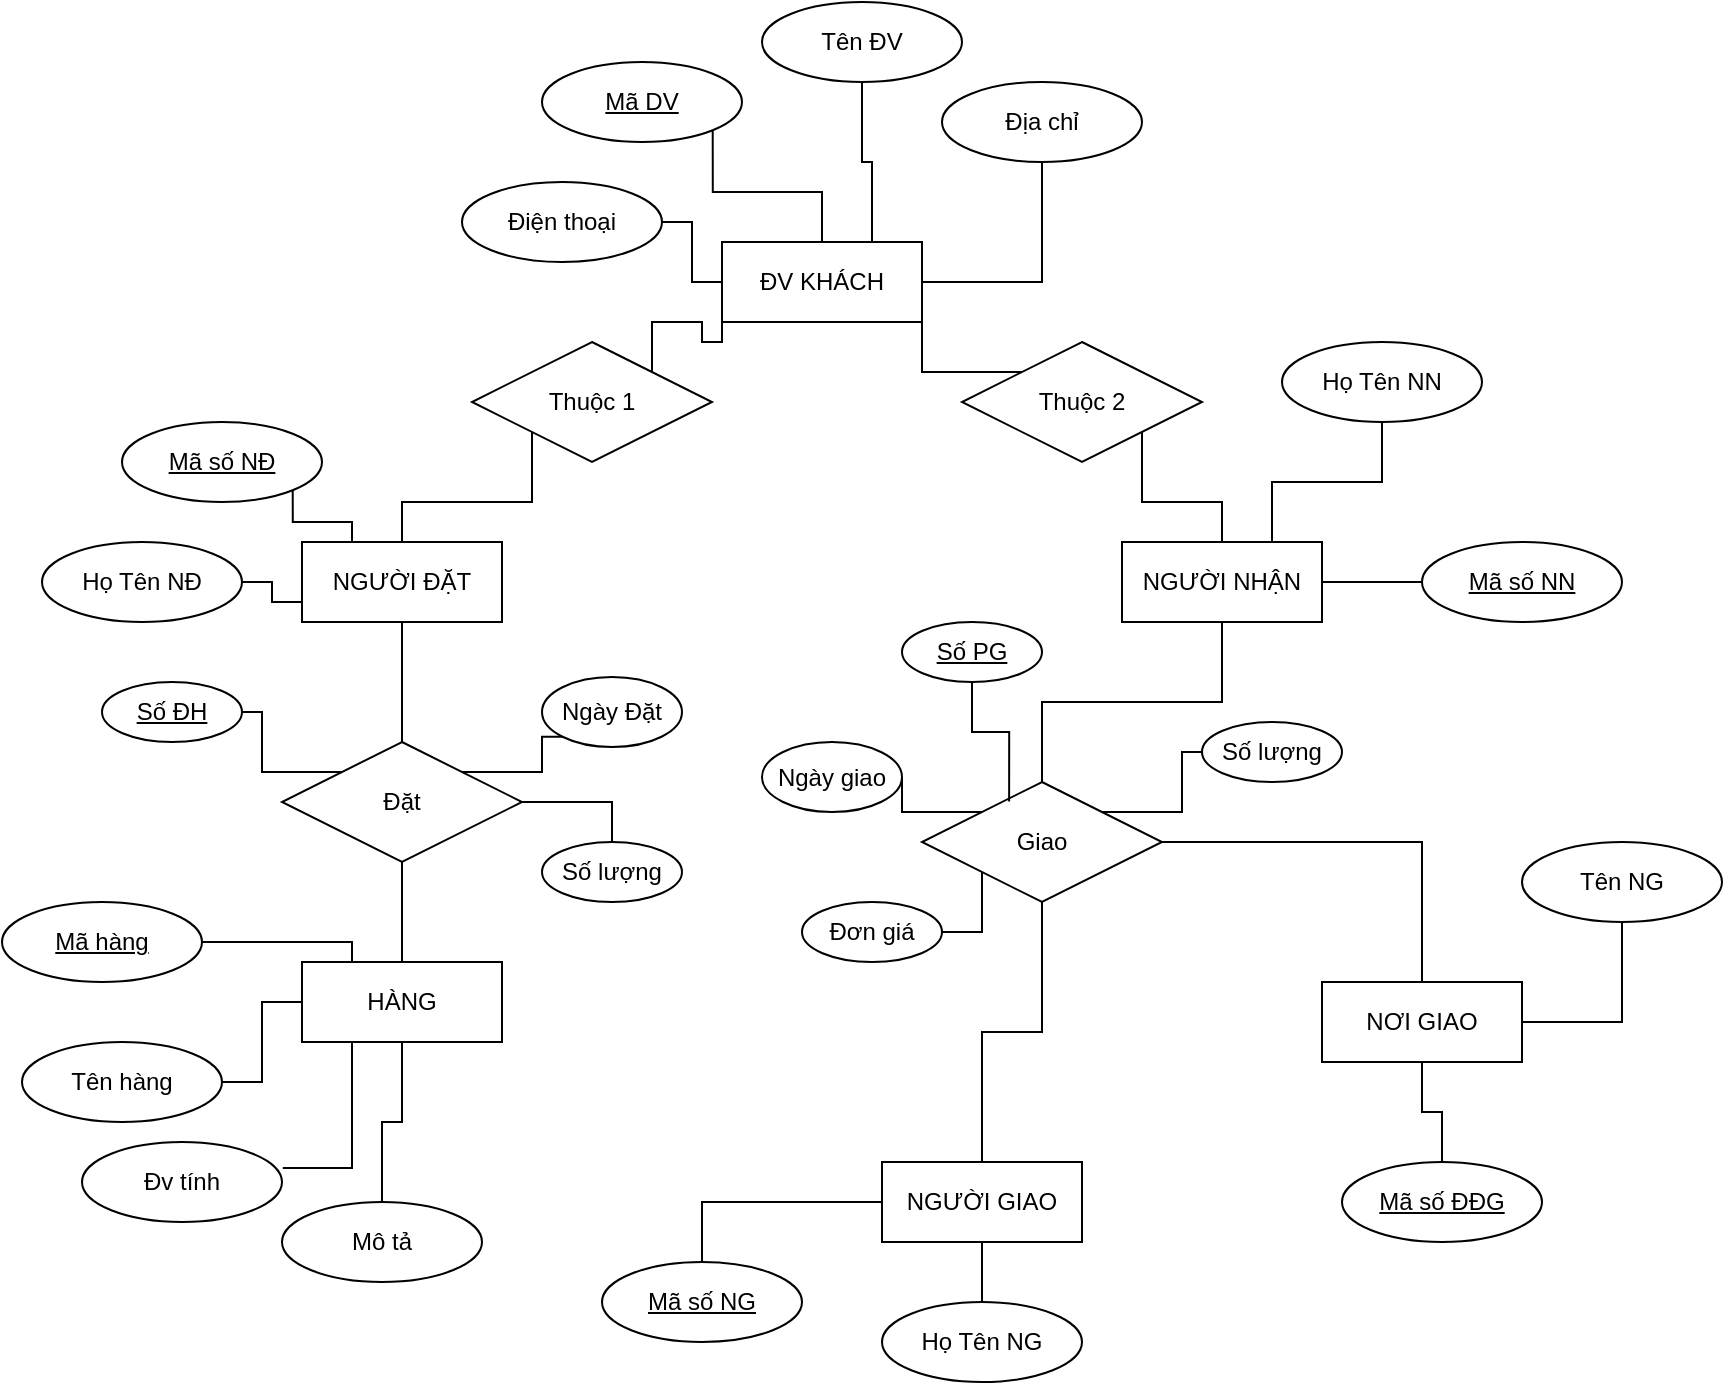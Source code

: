 <mxfile version="15.4.1" type="device"><diagram id="D5QHj-uSHCa2LRA2rEGx" name="Page-1"><mxGraphModel dx="1888" dy="571" grid="1" gridSize="10" guides="1" tooltips="1" connect="1" arrows="1" fold="1" page="1" pageScale="1" pageWidth="850" pageHeight="1100" math="0" shadow="0"><root><mxCell id="0"/><mxCell id="1" parent="0"/><mxCell id="U7PSJrlJSdGHl1UpEqKV-1" value="ĐV KHÁCH" style="whiteSpace=wrap;html=1;align=center;" vertex="1" parent="1"><mxGeometry x="330" y="220" width="100" height="40" as="geometry"/></mxCell><mxCell id="U7PSJrlJSdGHl1UpEqKV-2" value="NGƯỜI GIAO" style="whiteSpace=wrap;html=1;align=center;" vertex="1" parent="1"><mxGeometry x="410" y="680" width="100" height="40" as="geometry"/></mxCell><mxCell id="U7PSJrlJSdGHl1UpEqKV-3" value="NƠI GIAO" style="whiteSpace=wrap;html=1;align=center;" vertex="1" parent="1"><mxGeometry x="630" y="590" width="100" height="40" as="geometry"/></mxCell><mxCell id="U7PSJrlJSdGHl1UpEqKV-4" value="NGƯỜI NHẬN" style="whiteSpace=wrap;html=1;align=center;" vertex="1" parent="1"><mxGeometry x="530" y="370" width="100" height="40" as="geometry"/></mxCell><mxCell id="U7PSJrlJSdGHl1UpEqKV-5" value="HÀNG" style="whiteSpace=wrap;html=1;align=center;" vertex="1" parent="1"><mxGeometry x="120" y="580" width="100" height="40" as="geometry"/></mxCell><mxCell id="U7PSJrlJSdGHl1UpEqKV-6" value="NGƯỜI ĐẶT" style="whiteSpace=wrap;html=1;align=center;" vertex="1" parent="1"><mxGeometry x="120" y="370" width="100" height="40" as="geometry"/></mxCell><mxCell id="U7PSJrlJSdGHl1UpEqKV-7" value="Mã DV" style="ellipse;whiteSpace=wrap;html=1;align=center;fontStyle=4;" vertex="1" parent="1"><mxGeometry x="240" y="130" width="100" height="40" as="geometry"/></mxCell><mxCell id="U7PSJrlJSdGHl1UpEqKV-8" value="Mã số NG" style="ellipse;whiteSpace=wrap;html=1;align=center;fontStyle=4;" vertex="1" parent="1"><mxGeometry x="270" y="730" width="100" height="40" as="geometry"/></mxCell><mxCell id="U7PSJrlJSdGHl1UpEqKV-9" value="Mã số ĐĐG" style="ellipse;whiteSpace=wrap;html=1;align=center;fontStyle=4;" vertex="1" parent="1"><mxGeometry x="640" y="680" width="100" height="40" as="geometry"/></mxCell><mxCell id="U7PSJrlJSdGHl1UpEqKV-10" value="Mã số NN&lt;span style=&quot;color: rgba(0 , 0 , 0 , 0) ; font-family: monospace ; font-size: 0px&quot;&gt;%3CmxGraphModel%3E%3Croot%3E%3CmxCell%20id%3D%220%22%2F%3E%3CmxCell%20id%3D%221%22%20parent%3D%220%22%2F%3E%3CmxCell%20id%3D%222%22%20value%3D%22H%E1%BB%8D%20T%C3%AAn%20N%C4%90%22%20style%3D%22ellipse%3BwhiteSpace%3Dwrap%3Bhtml%3D1%3Balign%3Dcenter%3B%22%20vertex%3D%221%22%20parent%3D%221%22%3E%3CmxGeometry%20x%3D%22-10%22%20y%3D%22370%22%20width%3D%22100%22%20height%3D%2240%22%20as%3D%22geometry%22%2F%3E%3C%2FmxCell%3E%3C%2Froot%3E%3C%2FmxGraphModel%3E&lt;/span&gt;&lt;span style=&quot;color: rgba(0 , 0 , 0 , 0) ; font-family: monospace ; font-size: 0px&quot;&gt;%3CmxGraphModel%3E%3Croot%3E%3CmxCell%20id%3D%220%22%2F%3E%3CmxCell%20id%3D%221%22%20parent%3D%220%22%2F%3E%3CmxCell%20id%3D%222%22%20value%3D%22H%E1%BB%8D%20T%C3%AAn%20N%C4%90%22%20style%3D%22ellipse%3BwhiteSpace%3Dwrap%3Bhtml%3D1%3Balign%3Dcenter%3B%22%20vertex%3D%221%22%20parent%3D%221%22%3E%3CmxGeometry%20x%3D%22-10%22%20y%3D%22370%22%20width%3D%22100%22%20height%3D%2240%22%20as%3D%22geometry%22%2F%3E%3C%2FmxCell%3E%3C%2Froot%3E%3C%2FmxGraphModel%3E&lt;/span&gt;" style="ellipse;whiteSpace=wrap;html=1;align=center;fontStyle=4;" vertex="1" parent="1"><mxGeometry x="680" y="370" width="100" height="40" as="geometry"/></mxCell><mxCell id="U7PSJrlJSdGHl1UpEqKV-11" value="Mã hàng" style="ellipse;whiteSpace=wrap;html=1;align=center;fontStyle=4;" vertex="1" parent="1"><mxGeometry x="-30" y="550" width="100" height="40" as="geometry"/></mxCell><mxCell id="U7PSJrlJSdGHl1UpEqKV-12" value="Mã số NĐ" style="ellipse;whiteSpace=wrap;html=1;align=center;fontStyle=4;" vertex="1" parent="1"><mxGeometry x="30" y="310" width="100" height="40" as="geometry"/></mxCell><mxCell id="U7PSJrlJSdGHl1UpEqKV-13" value="Họ Tên NĐ" style="ellipse;whiteSpace=wrap;html=1;align=center;" vertex="1" parent="1"><mxGeometry x="-10" y="370" width="100" height="40" as="geometry"/></mxCell><mxCell id="U7PSJrlJSdGHl1UpEqKV-14" value="Tên hàng&lt;span style=&quot;color: rgba(0 , 0 , 0 , 0) ; font-family: monospace ; font-size: 0px&quot;&gt;%3CmxGraphModel%3E%3Croot%3E%3CmxCell%20id%3D%220%22%2F%3E%3CmxCell%20id%3D%221%22%20parent%3D%220%22%2F%3E%3CmxCell%20id%3D%222%22%20value%3D%22H%E1%BB%8D%20T%C3%AAn%20N%C4%90%22%20style%3D%22ellipse%3BwhiteSpace%3Dwrap%3Bhtml%3D1%3Balign%3Dcenter%3B%22%20vertex%3D%221%22%20parent%3D%221%22%3E%3CmxGeometry%20x%3D%22-10%22%20y%3D%22370%22%20width%3D%22100%22%20height%3D%2240%22%20as%3D%22geometry%22%2F%3E%3C%2FmxCell%3E%3C%2Froot%3E%3C%2FmxGraphModel%3E&lt;/span&gt;" style="ellipse;whiteSpace=wrap;html=1;align=center;" vertex="1" parent="1"><mxGeometry x="-20" y="620" width="100" height="40" as="geometry"/></mxCell><mxCell id="U7PSJrlJSdGHl1UpEqKV-15" value="Đv tính" style="ellipse;whiteSpace=wrap;html=1;align=center;" vertex="1" parent="1"><mxGeometry x="10" y="670" width="100" height="40" as="geometry"/></mxCell><mxCell id="U7PSJrlJSdGHl1UpEqKV-16" value="Mô tả" style="ellipse;whiteSpace=wrap;html=1;align=center;" vertex="1" parent="1"><mxGeometry x="110" y="700" width="100" height="40" as="geometry"/></mxCell><mxCell id="U7PSJrlJSdGHl1UpEqKV-17" value="Họ Tên NG" style="ellipse;whiteSpace=wrap;html=1;align=center;" vertex="1" parent="1"><mxGeometry x="410" y="750" width="100" height="40" as="geometry"/></mxCell><mxCell id="U7PSJrlJSdGHl1UpEqKV-18" value="Tên NG" style="ellipse;whiteSpace=wrap;html=1;align=center;" vertex="1" parent="1"><mxGeometry x="730" y="520" width="100" height="40" as="geometry"/></mxCell><mxCell id="U7PSJrlJSdGHl1UpEqKV-19" value="Họ Tên NN" style="ellipse;whiteSpace=wrap;html=1;align=center;" vertex="1" parent="1"><mxGeometry x="610" y="270" width="100" height="40" as="geometry"/></mxCell><mxCell id="U7PSJrlJSdGHl1UpEqKV-20" value="Điện thoại" style="ellipse;whiteSpace=wrap;html=1;align=center;" vertex="1" parent="1"><mxGeometry x="200" y="190" width="100" height="40" as="geometry"/></mxCell><mxCell id="U7PSJrlJSdGHl1UpEqKV-21" value="Địa chỉ" style="ellipse;whiteSpace=wrap;html=1;align=center;" vertex="1" parent="1"><mxGeometry x="440" y="140" width="100" height="40" as="geometry"/></mxCell><mxCell id="U7PSJrlJSdGHl1UpEqKV-22" value="Tên ĐV" style="ellipse;whiteSpace=wrap;html=1;align=center;" vertex="1" parent="1"><mxGeometry x="350" y="100" width="100" height="40" as="geometry"/></mxCell><mxCell id="U7PSJrlJSdGHl1UpEqKV-23" value="Thuộc 1" style="shape=rhombus;perimeter=rhombusPerimeter;whiteSpace=wrap;html=1;align=center;" vertex="1" parent="1"><mxGeometry x="205" y="270" width="120" height="60" as="geometry"/></mxCell><mxCell id="U7PSJrlJSdGHl1UpEqKV-24" value="Thuộc 2&lt;span style=&quot;color: rgba(0 , 0 , 0 , 0) ; font-family: monospace ; font-size: 0px&quot;&gt;%3CmxGraphModel%3E%3Croot%3E%3CmxCell%20id%3D%220%22%2F%3E%3CmxCell%20id%3D%221%22%20parent%3D%220%22%2F%3E%3CmxCell%20id%3D%222%22%20value%3D%22Thu%E1%BB%99c%201%22%20style%3D%22shape%3Drhombus%3Bperimeter%3DrhombusPerimeter%3BwhiteSpace%3Dwrap%3Bhtml%3D1%3Balign%3Dcenter%3B%22%20vertex%3D%221%22%20parent%3D%221%22%3E%3CmxGeometry%20x%3D%22200%22%20y%3D%22290%22%20width%3D%22120%22%20height%3D%2260%22%20as%3D%22geometry%22%2F%3E%3C%2FmxCell%3E%3C%2Froot%3E%3C%2FmxGraphModel%3E&lt;/span&gt;" style="shape=rhombus;perimeter=rhombusPerimeter;whiteSpace=wrap;html=1;align=center;" vertex="1" parent="1"><mxGeometry x="450" y="270" width="120" height="60" as="geometry"/></mxCell><mxCell id="U7PSJrlJSdGHl1UpEqKV-25" value="Đặt" style="shape=rhombus;perimeter=rhombusPerimeter;whiteSpace=wrap;html=1;align=center;" vertex="1" parent="1"><mxGeometry x="110" y="470" width="120" height="60" as="geometry"/></mxCell><mxCell id="U7PSJrlJSdGHl1UpEqKV-26" value="Giao" style="shape=rhombus;perimeter=rhombusPerimeter;whiteSpace=wrap;html=1;align=center;" vertex="1" parent="1"><mxGeometry x="430" y="490" width="120" height="60" as="geometry"/></mxCell><mxCell id="U7PSJrlJSdGHl1UpEqKV-28" value="Số ĐH" style="ellipse;whiteSpace=wrap;html=1;align=center;fontStyle=4;" vertex="1" parent="1"><mxGeometry x="20" y="440" width="70" height="30" as="geometry"/></mxCell><mxCell id="U7PSJrlJSdGHl1UpEqKV-29" value="Số PG" style="ellipse;whiteSpace=wrap;html=1;align=center;fontStyle=4;" vertex="1" parent="1"><mxGeometry x="420" y="410" width="70" height="30" as="geometry"/></mxCell><mxCell id="U7PSJrlJSdGHl1UpEqKV-30" value="Ngày Đặt" style="ellipse;whiteSpace=wrap;html=1;align=center;" vertex="1" parent="1"><mxGeometry x="240" y="437.5" width="70" height="35" as="geometry"/></mxCell><mxCell id="U7PSJrlJSdGHl1UpEqKV-31" value="Số lượng" style="ellipse;whiteSpace=wrap;html=1;align=center;" vertex="1" parent="1"><mxGeometry x="240" y="520" width="70" height="30" as="geometry"/></mxCell><mxCell id="U7PSJrlJSdGHl1UpEqKV-32" value="Ngày giao" style="ellipse;whiteSpace=wrap;html=1;align=center;" vertex="1" parent="1"><mxGeometry x="350" y="470" width="70" height="35" as="geometry"/></mxCell><mxCell id="U7PSJrlJSdGHl1UpEqKV-33" value="Số lượng" style="ellipse;whiteSpace=wrap;html=1;align=center;" vertex="1" parent="1"><mxGeometry x="570" y="460" width="70" height="30" as="geometry"/></mxCell><mxCell id="U7PSJrlJSdGHl1UpEqKV-34" value="Đơn giá" style="ellipse;whiteSpace=wrap;html=1;align=center;" vertex="1" parent="1"><mxGeometry x="370" y="550" width="70" height="30" as="geometry"/></mxCell><mxCell id="U7PSJrlJSdGHl1UpEqKV-40" value="" style="endArrow=none;html=1;rounded=0;edgeStyle=orthogonalEdgeStyle;entryX=0.5;entryY=1;entryDx=0;entryDy=0;exitX=0.363;exitY=0.163;exitDx=0;exitDy=0;exitPerimeter=0;" edge="1" parent="1" source="U7PSJrlJSdGHl1UpEqKV-26" target="U7PSJrlJSdGHl1UpEqKV-29"><mxGeometry relative="1" as="geometry"><mxPoint x="340" y="530" as="sourcePoint"/><mxPoint x="500" y="530" as="targetPoint"/></mxGeometry></mxCell><mxCell id="U7PSJrlJSdGHl1UpEqKV-41" value="" style="endArrow=none;html=1;rounded=0;edgeStyle=orthogonalEdgeStyle;entryX=1;entryY=0.5;entryDx=0;entryDy=0;exitX=0;exitY=0;exitDx=0;exitDy=0;" edge="1" parent="1" source="U7PSJrlJSdGHl1UpEqKV-26" target="U7PSJrlJSdGHl1UpEqKV-32"><mxGeometry relative="1" as="geometry"><mxPoint x="500" y="500" as="sourcePoint"/><mxPoint x="465" y="450" as="targetPoint"/></mxGeometry></mxCell><mxCell id="U7PSJrlJSdGHl1UpEqKV-42" value="" style="endArrow=none;html=1;rounded=0;edgeStyle=orthogonalEdgeStyle;entryX=1;entryY=0.5;entryDx=0;entryDy=0;exitX=0;exitY=1;exitDx=0;exitDy=0;" edge="1" parent="1" source="U7PSJrlJSdGHl1UpEqKV-26" target="U7PSJrlJSdGHl1UpEqKV-34"><mxGeometry relative="1" as="geometry"><mxPoint x="510" y="510" as="sourcePoint"/><mxPoint x="475" y="460" as="targetPoint"/></mxGeometry></mxCell><mxCell id="U7PSJrlJSdGHl1UpEqKV-43" value="" style="endArrow=none;html=1;rounded=0;edgeStyle=orthogonalEdgeStyle;entryX=1;entryY=0;entryDx=0;entryDy=0;exitX=0;exitY=0.5;exitDx=0;exitDy=0;" edge="1" parent="1" source="U7PSJrlJSdGHl1UpEqKV-33" target="U7PSJrlJSdGHl1UpEqKV-26"><mxGeometry relative="1" as="geometry"><mxPoint x="520" y="520" as="sourcePoint"/><mxPoint x="485" y="470" as="targetPoint"/></mxGeometry></mxCell><mxCell id="U7PSJrlJSdGHl1UpEqKV-44" value="" style="endArrow=none;html=1;rounded=0;edgeStyle=orthogonalEdgeStyle;entryX=0.5;entryY=1;entryDx=0;entryDy=0;exitX=0.5;exitY=0;exitDx=0;exitDy=0;" edge="1" parent="1" source="U7PSJrlJSdGHl1UpEqKV-2" target="U7PSJrlJSdGHl1UpEqKV-26"><mxGeometry relative="1" as="geometry"><mxPoint x="530" y="530" as="sourcePoint"/><mxPoint x="495" y="480" as="targetPoint"/></mxGeometry></mxCell><mxCell id="U7PSJrlJSdGHl1UpEqKV-45" value="" style="endArrow=none;html=1;rounded=0;edgeStyle=orthogonalEdgeStyle;entryX=1;entryY=0.5;entryDx=0;entryDy=0;exitX=0.5;exitY=0;exitDx=0;exitDy=0;" edge="1" parent="1" source="U7PSJrlJSdGHl1UpEqKV-3" target="U7PSJrlJSdGHl1UpEqKV-26"><mxGeometry relative="1" as="geometry"><mxPoint x="540" y="540" as="sourcePoint"/><mxPoint x="505" y="490" as="targetPoint"/></mxGeometry></mxCell><mxCell id="U7PSJrlJSdGHl1UpEqKV-46" value="" style="endArrow=none;html=1;rounded=0;edgeStyle=orthogonalEdgeStyle;entryX=0.5;entryY=1;entryDx=0;entryDy=0;exitX=0.5;exitY=0;exitDx=0;exitDy=0;" edge="1" parent="1" source="U7PSJrlJSdGHl1UpEqKV-9" target="U7PSJrlJSdGHl1UpEqKV-3"><mxGeometry relative="1" as="geometry"><mxPoint x="550" y="550" as="sourcePoint"/><mxPoint x="515" y="500" as="targetPoint"/></mxGeometry></mxCell><mxCell id="U7PSJrlJSdGHl1UpEqKV-47" value="" style="endArrow=none;html=1;rounded=0;edgeStyle=orthogonalEdgeStyle;entryX=1;entryY=0.5;entryDx=0;entryDy=0;exitX=0.5;exitY=1;exitDx=0;exitDy=0;" edge="1" parent="1" source="U7PSJrlJSdGHl1UpEqKV-18" target="U7PSJrlJSdGHl1UpEqKV-3"><mxGeometry relative="1" as="geometry"><mxPoint x="560" y="560" as="sourcePoint"/><mxPoint x="525" y="510" as="targetPoint"/></mxGeometry></mxCell><mxCell id="U7PSJrlJSdGHl1UpEqKV-48" value="" style="endArrow=none;html=1;rounded=0;edgeStyle=orthogonalEdgeStyle;entryX=0.5;entryY=1;entryDx=0;entryDy=0;exitX=0.5;exitY=0;exitDx=0;exitDy=0;" edge="1" parent="1" source="U7PSJrlJSdGHl1UpEqKV-17" target="U7PSJrlJSdGHl1UpEqKV-2"><mxGeometry relative="1" as="geometry"><mxPoint x="570" y="570" as="sourcePoint"/><mxPoint x="535" y="520" as="targetPoint"/></mxGeometry></mxCell><mxCell id="U7PSJrlJSdGHl1UpEqKV-49" value="" style="endArrow=none;html=1;rounded=0;edgeStyle=orthogonalEdgeStyle;entryX=0;entryY=0.5;entryDx=0;entryDy=0;exitX=0.5;exitY=0;exitDx=0;exitDy=0;" edge="1" parent="1" source="U7PSJrlJSdGHl1UpEqKV-8" target="U7PSJrlJSdGHl1UpEqKV-2"><mxGeometry relative="1" as="geometry"><mxPoint x="580" y="580" as="sourcePoint"/><mxPoint x="545" y="530" as="targetPoint"/></mxGeometry></mxCell><mxCell id="U7PSJrlJSdGHl1UpEqKV-50" value="" style="endArrow=none;html=1;rounded=0;edgeStyle=orthogonalEdgeStyle;entryX=1;entryY=0.5;entryDx=0;entryDy=0;exitX=0;exitY=0.5;exitDx=0;exitDy=0;" edge="1" parent="1" source="U7PSJrlJSdGHl1UpEqKV-10" target="U7PSJrlJSdGHl1UpEqKV-4"><mxGeometry relative="1" as="geometry"><mxPoint x="590" y="590" as="sourcePoint"/><mxPoint x="555" y="540" as="targetPoint"/></mxGeometry></mxCell><mxCell id="U7PSJrlJSdGHl1UpEqKV-51" value="" style="endArrow=none;html=1;rounded=0;edgeStyle=orthogonalEdgeStyle;entryX=0.5;entryY=0;entryDx=0;entryDy=0;exitX=0.5;exitY=1;exitDx=0;exitDy=0;" edge="1" parent="1" source="U7PSJrlJSdGHl1UpEqKV-4" target="U7PSJrlJSdGHl1UpEqKV-26"><mxGeometry relative="1" as="geometry"><mxPoint x="600" y="600" as="sourcePoint"/><mxPoint x="565" y="550" as="targetPoint"/></mxGeometry></mxCell><mxCell id="U7PSJrlJSdGHl1UpEqKV-52" value="" style="endArrow=none;html=1;rounded=0;edgeStyle=orthogonalEdgeStyle;entryX=1;entryY=1;entryDx=0;entryDy=0;exitX=0.5;exitY=0;exitDx=0;exitDy=0;" edge="1" parent="1" source="U7PSJrlJSdGHl1UpEqKV-4" target="U7PSJrlJSdGHl1UpEqKV-24"><mxGeometry relative="1" as="geometry"><mxPoint x="610" y="610" as="sourcePoint"/><mxPoint x="575" y="560" as="targetPoint"/></mxGeometry></mxCell><mxCell id="U7PSJrlJSdGHl1UpEqKV-53" value="" style="endArrow=none;html=1;rounded=0;edgeStyle=orthogonalEdgeStyle;entryX=0.5;entryY=1;entryDx=0;entryDy=0;exitX=0.75;exitY=0;exitDx=0;exitDy=0;" edge="1" parent="1" source="U7PSJrlJSdGHl1UpEqKV-4" target="U7PSJrlJSdGHl1UpEqKV-19"><mxGeometry relative="1" as="geometry"><mxPoint x="620" y="620" as="sourcePoint"/><mxPoint x="585" y="570" as="targetPoint"/></mxGeometry></mxCell><mxCell id="U7PSJrlJSdGHl1UpEqKV-54" value="" style="endArrow=none;html=1;rounded=0;edgeStyle=orthogonalEdgeStyle;entryX=0.5;entryY=1;entryDx=0;entryDy=0;exitX=1;exitY=0.5;exitDx=0;exitDy=0;" edge="1" parent="1" source="U7PSJrlJSdGHl1UpEqKV-1" target="U7PSJrlJSdGHl1UpEqKV-21"><mxGeometry relative="1" as="geometry"><mxPoint x="590" y="380" as="sourcePoint"/><mxPoint x="550" y="325" as="targetPoint"/></mxGeometry></mxCell><mxCell id="U7PSJrlJSdGHl1UpEqKV-55" value="" style="endArrow=none;html=1;rounded=0;edgeStyle=orthogonalEdgeStyle;entryX=0.5;entryY=1;entryDx=0;entryDy=0;exitX=0.75;exitY=0;exitDx=0;exitDy=0;" edge="1" parent="1" source="U7PSJrlJSdGHl1UpEqKV-1" target="U7PSJrlJSdGHl1UpEqKV-22"><mxGeometry relative="1" as="geometry"><mxPoint x="600" y="390" as="sourcePoint"/><mxPoint x="560" y="335" as="targetPoint"/></mxGeometry></mxCell><mxCell id="U7PSJrlJSdGHl1UpEqKV-56" value="" style="endArrow=none;html=1;rounded=0;edgeStyle=orthogonalEdgeStyle;entryX=1;entryY=1;entryDx=0;entryDy=0;exitX=0.5;exitY=0;exitDx=0;exitDy=0;" edge="1" parent="1" source="U7PSJrlJSdGHl1UpEqKV-1" target="U7PSJrlJSdGHl1UpEqKV-7"><mxGeometry relative="1" as="geometry"><mxPoint x="610" y="400" as="sourcePoint"/><mxPoint x="570" y="345" as="targetPoint"/></mxGeometry></mxCell><mxCell id="U7PSJrlJSdGHl1UpEqKV-57" value="" style="endArrow=none;html=1;rounded=0;edgeStyle=orthogonalEdgeStyle;entryX=0;entryY=0.5;entryDx=0;entryDy=0;exitX=1;exitY=0.5;exitDx=0;exitDy=0;" edge="1" parent="1" source="U7PSJrlJSdGHl1UpEqKV-20" target="U7PSJrlJSdGHl1UpEqKV-1"><mxGeometry relative="1" as="geometry"><mxPoint x="620" y="410" as="sourcePoint"/><mxPoint x="580" y="355" as="targetPoint"/></mxGeometry></mxCell><mxCell id="U7PSJrlJSdGHl1UpEqKV-58" value="" style="endArrow=none;html=1;rounded=0;edgeStyle=orthogonalEdgeStyle;entryX=1;entryY=0;entryDx=0;entryDy=0;exitX=0;exitY=1;exitDx=0;exitDy=0;" edge="1" parent="1" source="U7PSJrlJSdGHl1UpEqKV-1" target="U7PSJrlJSdGHl1UpEqKV-23"><mxGeometry relative="1" as="geometry"><mxPoint x="630" y="420" as="sourcePoint"/><mxPoint x="590" y="365" as="targetPoint"/></mxGeometry></mxCell><mxCell id="U7PSJrlJSdGHl1UpEqKV-59" value="" style="endArrow=none;html=1;rounded=0;edgeStyle=orthogonalEdgeStyle;entryX=0;entryY=1;entryDx=0;entryDy=0;exitX=0.5;exitY=0;exitDx=0;exitDy=0;" edge="1" parent="1" source="U7PSJrlJSdGHl1UpEqKV-6" target="U7PSJrlJSdGHl1UpEqKV-23"><mxGeometry relative="1" as="geometry"><mxPoint x="640" y="430" as="sourcePoint"/><mxPoint x="600" y="375" as="targetPoint"/></mxGeometry></mxCell><mxCell id="U7PSJrlJSdGHl1UpEqKV-60" value="" style="endArrow=none;html=1;rounded=0;edgeStyle=orthogonalEdgeStyle;entryX=1;entryY=1;entryDx=0;entryDy=0;exitX=0.25;exitY=0;exitDx=0;exitDy=0;" edge="1" parent="1" source="U7PSJrlJSdGHl1UpEqKV-6" target="U7PSJrlJSdGHl1UpEqKV-12"><mxGeometry relative="1" as="geometry"><mxPoint x="650" y="440" as="sourcePoint"/><mxPoint x="610" y="385" as="targetPoint"/></mxGeometry></mxCell><mxCell id="U7PSJrlJSdGHl1UpEqKV-61" value="" style="endArrow=none;html=1;rounded=0;edgeStyle=orthogonalEdgeStyle;entryX=1;entryY=0.5;entryDx=0;entryDy=0;exitX=0;exitY=0.75;exitDx=0;exitDy=0;" edge="1" parent="1" source="U7PSJrlJSdGHl1UpEqKV-6" target="U7PSJrlJSdGHl1UpEqKV-13"><mxGeometry relative="1" as="geometry"><mxPoint x="180" y="380" as="sourcePoint"/><mxPoint x="245" y="325" as="targetPoint"/></mxGeometry></mxCell><mxCell id="U7PSJrlJSdGHl1UpEqKV-62" value="" style="endArrow=none;html=1;rounded=0;edgeStyle=orthogonalEdgeStyle;exitX=0.5;exitY=0;exitDx=0;exitDy=0;entryX=0.5;entryY=1;entryDx=0;entryDy=0;" edge="1" parent="1" source="U7PSJrlJSdGHl1UpEqKV-25" target="U7PSJrlJSdGHl1UpEqKV-6"><mxGeometry relative="1" as="geometry"><mxPoint x="190" y="390" as="sourcePoint"/><mxPoint x="170" y="403" as="targetPoint"/></mxGeometry></mxCell><mxCell id="U7PSJrlJSdGHl1UpEqKV-63" value="" style="endArrow=none;html=1;rounded=0;edgeStyle=orthogonalEdgeStyle;exitX=0.5;exitY=0;exitDx=0;exitDy=0;entryX=0.5;entryY=1;entryDx=0;entryDy=0;" edge="1" parent="1" source="U7PSJrlJSdGHl1UpEqKV-5" target="U7PSJrlJSdGHl1UpEqKV-25"><mxGeometry relative="1" as="geometry"><mxPoint x="200" y="400" as="sourcePoint"/><mxPoint x="170" y="540" as="targetPoint"/></mxGeometry></mxCell><mxCell id="U7PSJrlJSdGHl1UpEqKV-64" value="" style="endArrow=none;html=1;rounded=0;edgeStyle=orthogonalEdgeStyle;entryX=1;entryY=0.5;entryDx=0;entryDy=0;exitX=0;exitY=0;exitDx=0;exitDy=0;" edge="1" parent="1" source="U7PSJrlJSdGHl1UpEqKV-25" target="U7PSJrlJSdGHl1UpEqKV-28"><mxGeometry relative="1" as="geometry"><mxPoint x="210" y="410" as="sourcePoint"/><mxPoint x="275" y="355" as="targetPoint"/></mxGeometry></mxCell><mxCell id="U7PSJrlJSdGHl1UpEqKV-65" value="" style="endArrow=none;html=1;rounded=0;edgeStyle=orthogonalEdgeStyle;entryX=0;entryY=1;entryDx=0;entryDy=0;exitX=1;exitY=0;exitDx=0;exitDy=0;" edge="1" parent="1" source="U7PSJrlJSdGHl1UpEqKV-25" target="U7PSJrlJSdGHl1UpEqKV-30"><mxGeometry relative="1" as="geometry"><mxPoint x="220" y="420" as="sourcePoint"/><mxPoint x="285" y="365" as="targetPoint"/></mxGeometry></mxCell><mxCell id="U7PSJrlJSdGHl1UpEqKV-66" value="" style="endArrow=none;html=1;rounded=0;edgeStyle=orthogonalEdgeStyle;entryX=0.5;entryY=0;entryDx=0;entryDy=0;exitX=1;exitY=0.5;exitDx=0;exitDy=0;" edge="1" parent="1" source="U7PSJrlJSdGHl1UpEqKV-25" target="U7PSJrlJSdGHl1UpEqKV-31"><mxGeometry relative="1" as="geometry"><mxPoint x="230" y="430" as="sourcePoint"/><mxPoint x="295" y="375" as="targetPoint"/></mxGeometry></mxCell><mxCell id="U7PSJrlJSdGHl1UpEqKV-67" value="" style="endArrow=none;html=1;rounded=0;edgeStyle=orthogonalEdgeStyle;entryX=0.25;entryY=0;entryDx=0;entryDy=0;exitX=1;exitY=0.5;exitDx=0;exitDy=0;" edge="1" parent="1" source="U7PSJrlJSdGHl1UpEqKV-11" target="U7PSJrlJSdGHl1UpEqKV-5"><mxGeometry relative="1" as="geometry"><mxPoint x="240" y="440" as="sourcePoint"/><mxPoint x="305" y="385" as="targetPoint"/></mxGeometry></mxCell><mxCell id="U7PSJrlJSdGHl1UpEqKV-68" value="" style="endArrow=none;html=1;rounded=0;edgeStyle=orthogonalEdgeStyle;entryX=0;entryY=0.5;entryDx=0;entryDy=0;exitX=1;exitY=0.5;exitDx=0;exitDy=0;" edge="1" parent="1" source="U7PSJrlJSdGHl1UpEqKV-14" target="U7PSJrlJSdGHl1UpEqKV-5"><mxGeometry relative="1" as="geometry"><mxPoint x="250" y="450" as="sourcePoint"/><mxPoint x="315" y="395" as="targetPoint"/></mxGeometry></mxCell><mxCell id="U7PSJrlJSdGHl1UpEqKV-69" value="" style="endArrow=none;html=1;rounded=0;edgeStyle=orthogonalEdgeStyle;entryX=0.25;entryY=1;entryDx=0;entryDy=0;exitX=1.004;exitY=0.325;exitDx=0;exitDy=0;exitPerimeter=0;" edge="1" parent="1" source="U7PSJrlJSdGHl1UpEqKV-15" target="U7PSJrlJSdGHl1UpEqKV-5"><mxGeometry relative="1" as="geometry"><mxPoint x="260" y="460" as="sourcePoint"/><mxPoint x="325" y="405" as="targetPoint"/></mxGeometry></mxCell><mxCell id="U7PSJrlJSdGHl1UpEqKV-70" value="" style="endArrow=none;html=1;rounded=0;edgeStyle=orthogonalEdgeStyle;entryX=0.5;entryY=1;entryDx=0;entryDy=0;exitX=0.5;exitY=0;exitDx=0;exitDy=0;" edge="1" parent="1" source="U7PSJrlJSdGHl1UpEqKV-16" target="U7PSJrlJSdGHl1UpEqKV-5"><mxGeometry relative="1" as="geometry"><mxPoint x="270" y="470" as="sourcePoint"/><mxPoint x="335" y="415" as="targetPoint"/></mxGeometry></mxCell><mxCell id="U7PSJrlJSdGHl1UpEqKV-71" value="" style="endArrow=none;html=1;rounded=0;edgeStyle=orthogonalEdgeStyle;entryX=1;entryY=1;entryDx=0;entryDy=0;exitX=0;exitY=0;exitDx=0;exitDy=0;" edge="1" parent="1" source="U7PSJrlJSdGHl1UpEqKV-24" target="U7PSJrlJSdGHl1UpEqKV-1"><mxGeometry relative="1" as="geometry"><mxPoint x="280" y="480" as="sourcePoint"/><mxPoint x="345" y="425" as="targetPoint"/></mxGeometry></mxCell></root></mxGraphModel></diagram></mxfile>
